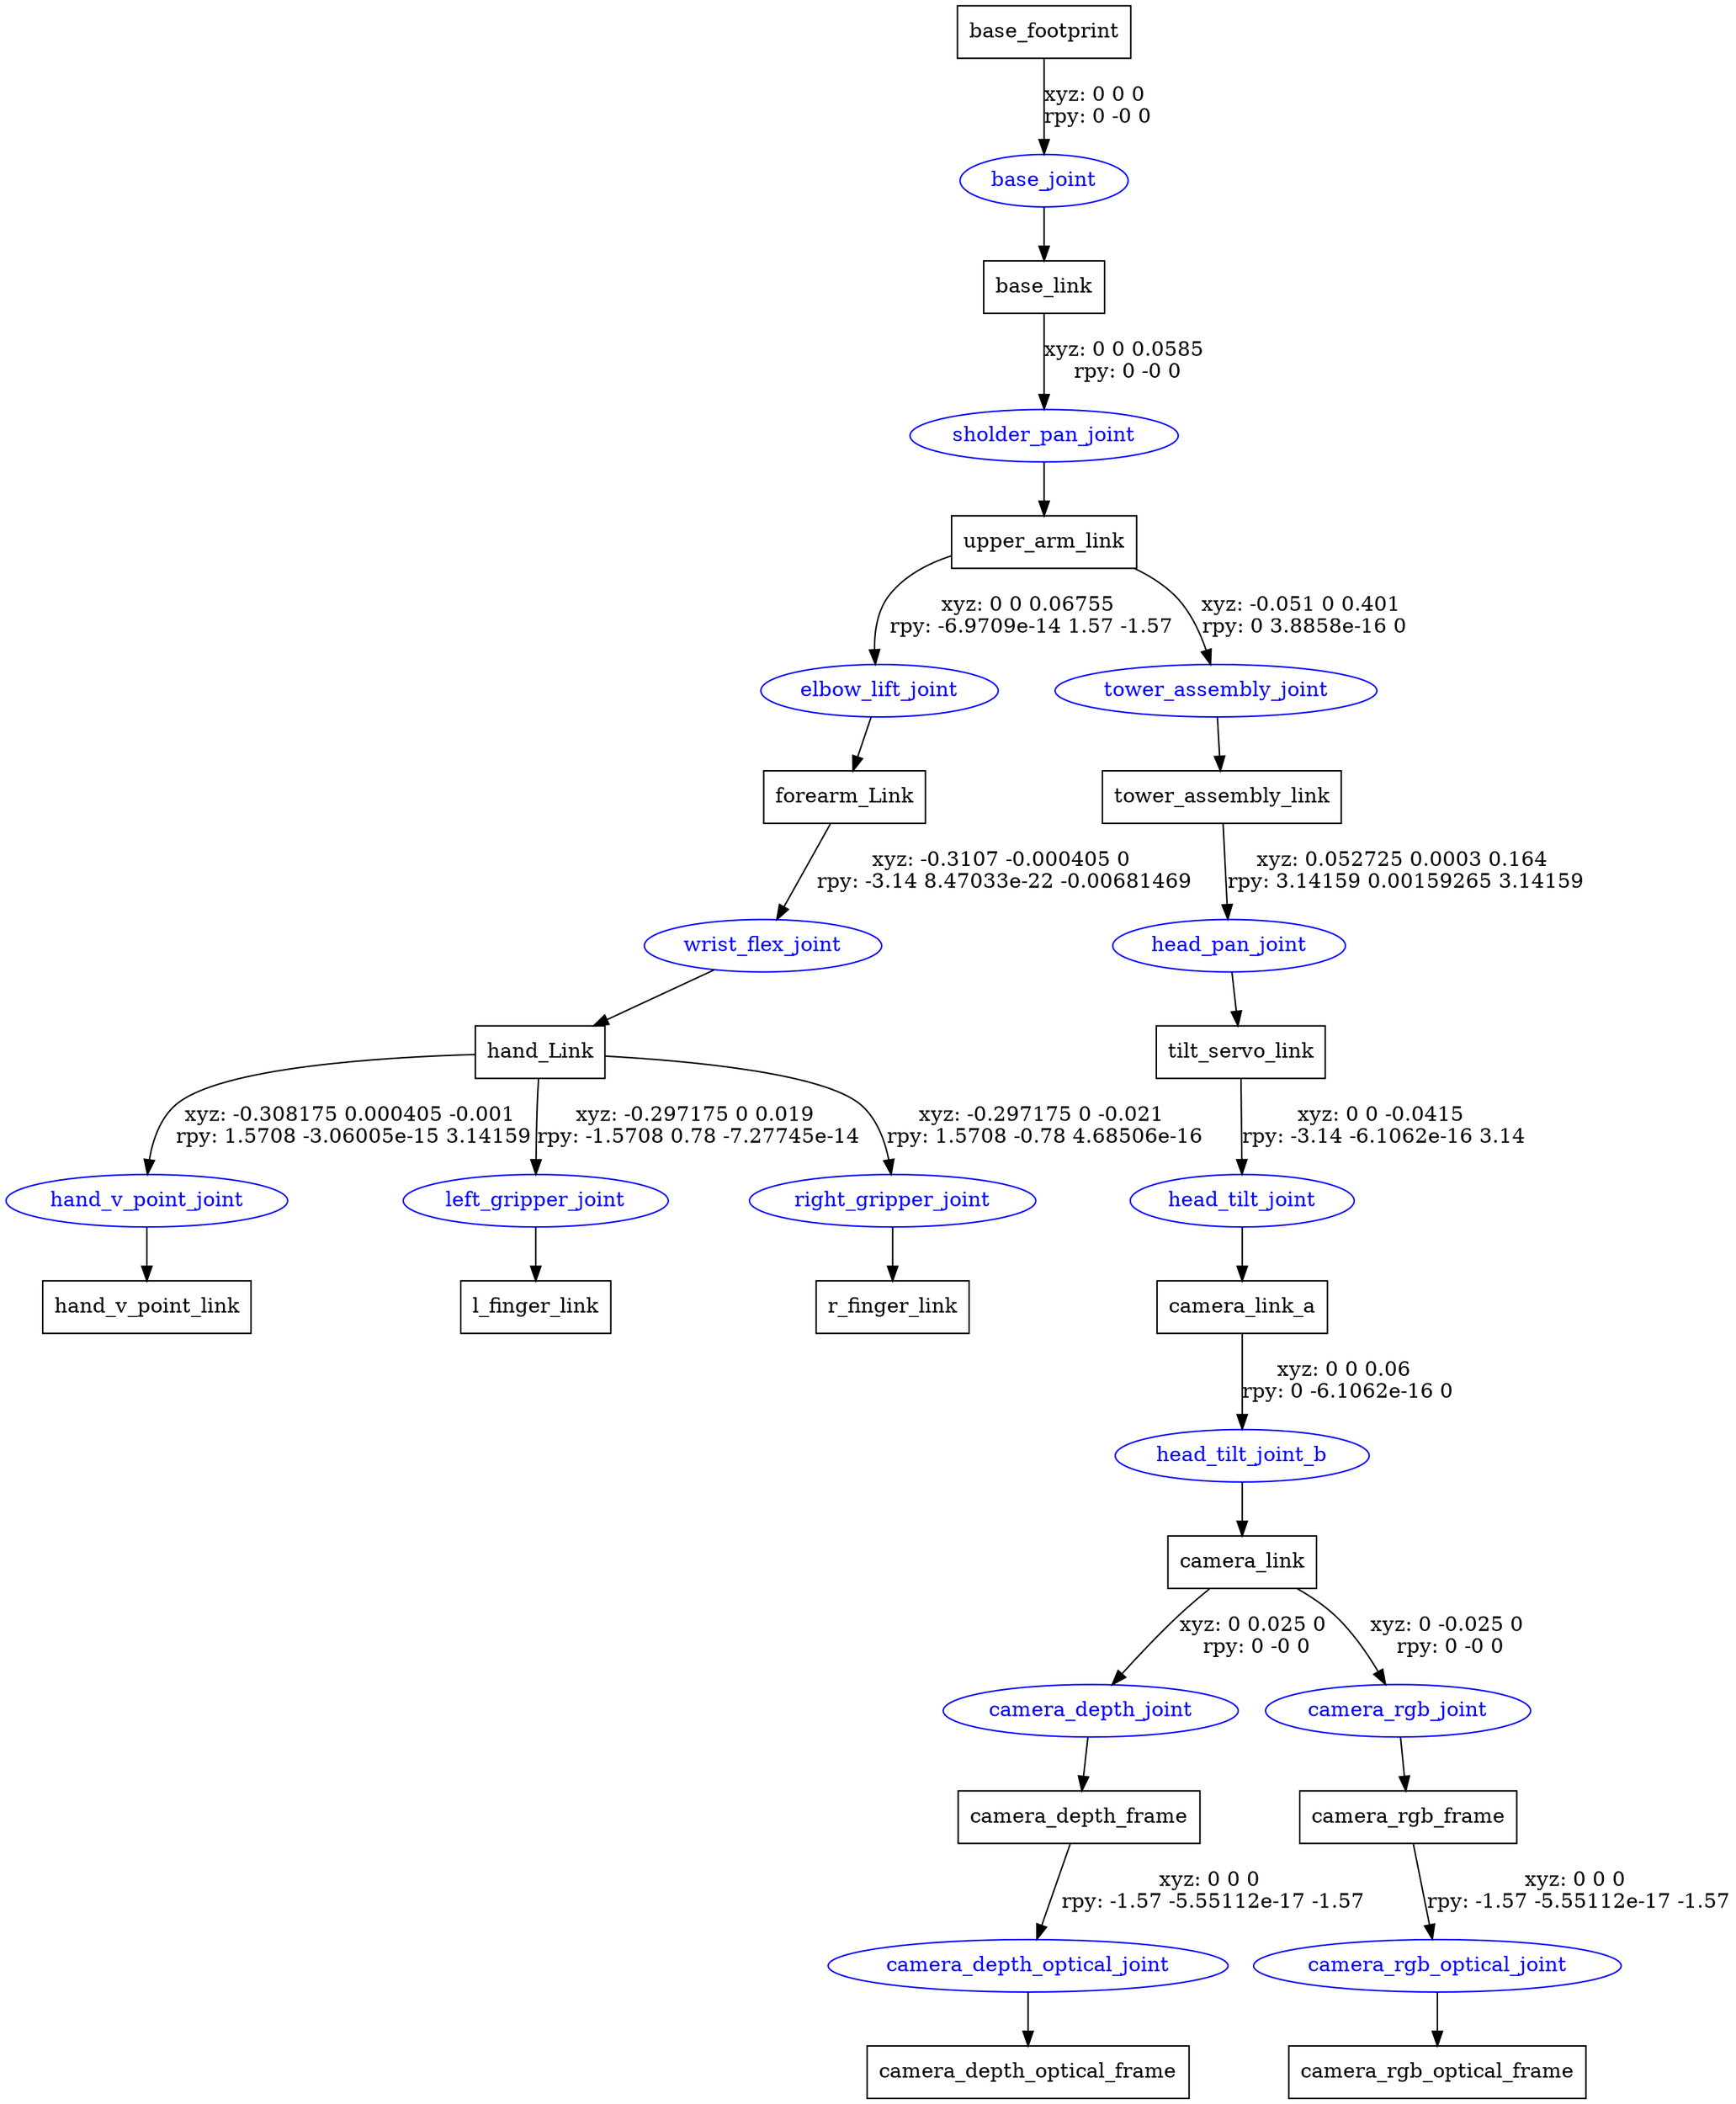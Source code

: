 digraph G {
node [shape=box];
"base_footprint" [label="base_footprint"];
"base_link" [label="base_link"];
"upper_arm_link" [label="upper_arm_link"];
"forearm_Link" [label="forearm_Link"];
"hand_Link" [label="hand_Link"];
"hand_v_point_link" [label="hand_v_point_link"];
"l_finger_link" [label="l_finger_link"];
"r_finger_link" [label="r_finger_link"];
"tower_assembly_link" [label="tower_assembly_link"];
"tilt_servo_link" [label="tilt_servo_link"];
"camera_link_a" [label="camera_link_a"];
"camera_link" [label="camera_link"];
"camera_depth_frame" [label="camera_depth_frame"];
"camera_depth_optical_frame" [label="camera_depth_optical_frame"];
"camera_rgb_frame" [label="camera_rgb_frame"];
"camera_rgb_optical_frame" [label="camera_rgb_optical_frame"];
node [shape=ellipse, color=blue, fontcolor=blue];
"base_footprint" -> "base_joint" [label="xyz: 0 0 0 \nrpy: 0 -0 0"]
"base_joint" -> "base_link"
"base_link" -> "sholder_pan_joint" [label="xyz: 0 0 0.0585 \nrpy: 0 -0 0"]
"sholder_pan_joint" -> "upper_arm_link"
"upper_arm_link" -> "elbow_lift_joint" [label="xyz: 0 0 0.06755 \nrpy: -6.9709e-14 1.57 -1.57"]
"elbow_lift_joint" -> "forearm_Link"
"forearm_Link" -> "wrist_flex_joint" [label="xyz: -0.3107 -0.000405 0 \nrpy: -3.14 8.47033e-22 -0.00681469"]
"wrist_flex_joint" -> "hand_Link"
"hand_Link" -> "hand_v_point_joint" [label="xyz: -0.308175 0.000405 -0.001 \nrpy: 1.5708 -3.06005e-15 3.14159"]
"hand_v_point_joint" -> "hand_v_point_link"
"hand_Link" -> "left_gripper_joint" [label="xyz: -0.297175 0 0.019 \nrpy: -1.5708 0.78 -7.27745e-14"]
"left_gripper_joint" -> "l_finger_link"
"hand_Link" -> "right_gripper_joint" [label="xyz: -0.297175 0 -0.021 \nrpy: 1.5708 -0.78 4.68506e-16"]
"right_gripper_joint" -> "r_finger_link"
"upper_arm_link" -> "tower_assembly_joint" [label="xyz: -0.051 0 0.401 \nrpy: 0 3.8858e-16 0"]
"tower_assembly_joint" -> "tower_assembly_link"
"tower_assembly_link" -> "head_pan_joint" [label="xyz: 0.052725 0.0003 0.164 \nrpy: 3.14159 0.00159265 3.14159"]
"head_pan_joint" -> "tilt_servo_link"
"tilt_servo_link" -> "head_tilt_joint" [label="xyz: 0 0 -0.0415 \nrpy: -3.14 -6.1062e-16 3.14"]
"head_tilt_joint" -> "camera_link_a"
"camera_link_a" -> "head_tilt_joint_b" [label="xyz: 0 0 0.06 \nrpy: 0 -6.1062e-16 0"]
"head_tilt_joint_b" -> "camera_link"
"camera_link" -> "camera_depth_joint" [label="xyz: 0 0.025 0 \nrpy: 0 -0 0"]
"camera_depth_joint" -> "camera_depth_frame"
"camera_depth_frame" -> "camera_depth_optical_joint" [label="xyz: 0 0 0 \nrpy: -1.57 -5.55112e-17 -1.57"]
"camera_depth_optical_joint" -> "camera_depth_optical_frame"
"camera_link" -> "camera_rgb_joint" [label="xyz: 0 -0.025 0 \nrpy: 0 -0 0"]
"camera_rgb_joint" -> "camera_rgb_frame"
"camera_rgb_frame" -> "camera_rgb_optical_joint" [label="xyz: 0 0 0 \nrpy: -1.57 -5.55112e-17 -1.57"]
"camera_rgb_optical_joint" -> "camera_rgb_optical_frame"
}
